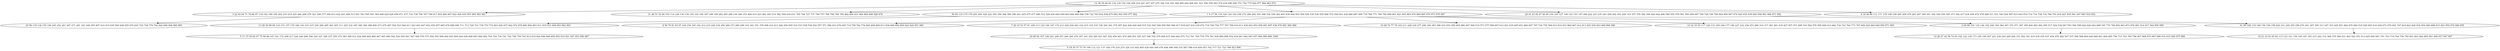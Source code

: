 digraph true_tree {
	"0" -> "1"
	"0" -> "2"
	"0" -> "3"
	"3" -> "4"
	"0" -> "5"
	"5" -> "6"
	"5" -> "7"
	"4" -> "8"
	"0" -> "9"
	"0" -> "10"
	"7" -> "11"
	"5" -> "12"
	"5" -> "13"
	"5" -> "14"
	"9" -> "15"
	"11" -> "16"
	"15" -> "17"
	"1" -> "18"
	"14" -> "19"
	"0" [label="12 38 39 40 60 134 139 152 164 208 216 241 247 257 275 326 334 342 366 409 444 468 491 521 556 558 563 574 634 680 694 751 752 775 829 877 884 963 972"];
	"1" [label="3 22 44 64 71 79 86 87 118 142 189 195 202 210 214 225 264 268 279 321 348 377 394 413 432 443 448 513 541 543 565 581 583 600 620 628 656 671 677 733 738 756 767 799 817 855 900 907 922 929 930 955 964 983 991"];
	"2" [label="31 46 51 52 84 103 114 128 130 138 145 163 184 187 188 198 282 295 298 330 360 374 400 416 423 481 493 514 582 594 616 631 705 708 727 737 740 757 788 789 794 795 802 804 831 864 866 908 928 978"];
	"3" [label="59 85 133 175 179 203 204 320 322 350 356 368 389 390 441 445 475 477 490 512 529 630 644 659 663 666 689 690 709 722 783 832 839 875 882 902 905 977 982"];
	"4" [label="13 28 36 89 94 110 151 157 170 180 191 233 237 254 280 285 304 305 311 325 332 345 380 384 388 406 473 479 487 504 523 564 611 623 641 647 652 654 657 665 678 688 696 711 713 720 731 739 753 772 803 826 837 842 872 878 886 894 903 911 919 931 949 954 962 993"];
	"5" [label="1 9 17 56 116 120 124 162 259 272 288 292 303 308 336 339 363 403 436 446 503 509 526 530 536 554 566 572 590 601 639 686 687 699 735 760 771 780 782 800 801 821 845 865 870 880 885 970 973 979 997"];
	"6" [label="8 50 70 81 93 97 104 154 165 192 212 219 220 234 250 266 273 289 299 316 343 351 378 408 410 411 426 450 505 516 533 538 539 542 557 571 580 633 676 695 710 758 762 774 805 808 809 813 836 869 892 909 924 926 951 969"];
	"7" [label="7 20 33 53 57 91 109 113 125 160 167 174 213 229 230 263 310 315 318 335 338 344 361 375 397 424 428 429 469 515 532 545 548 559 560 586 617 618 627 632 638 672 718 748 754 777 787 798 810 811 830 843 853 858 891 897 938 976 981 984 989"];
	"8" [label="5 11 15 54 62 67 75 90 99 147 161 172 200 217 226 246 296 306 324 327 328 337 359 372 383 398 412 422 460 462 466 467 485 489 502 520 550 561 567 569 570 575 592 593 596 602 603 609 624 636 668 683 684 692 704 724 730 741 742 746 759 793 812 818 824 846 848 856 893 910 921 927 953 956 987"];
	"9" [label="29 41 43 45 47 48 95 100 105 127 140 143 153 197 206 222 223 235 243 258 262 293 294 319 357 376 382 399 420 442 496 549 555 578 591 595 658 697 706 728 749 790 844 850 857 874 920 935 939 940 958 961 966 971 992"];
	"10" [label="4 34 49 66 111 171 178 190 199 205 209 278 283 287 300 301 302 349 358 365 373 392 417 434 458 472 478 488 511 531 540 544 597 615 643 670 714 716 726 732 766 791 814 827 835 841 847 883 918 952"];
	"11" [label="24 80 92 107 146 201 248 251 260 265 276 307 341 352 385 421 447 452 459 461 474 480 501 525 527 546 552 579 608 637 646 662 675 712 761 769 776 779 781 838 889 896 932 934 941 942 945 957 968 980 986 1000"];
	"12" [label="16 68 74 77 78 193 211 228 239 277 290 340 393 396 433 453 456 465 486 497 508 519 573 577 599 607 612 621 635 645 651 660 667 707 736 755 768 815 816 833 860 867 912 913 925 936 943 948 994 998"];
	"13" [label="10 32 35 55 117 126 131 149 166 177 186 227 232 236 253 286 314 317 381 401 418 427 457 471 499 510 562 576 585 606 614 682 734 743 764 773 797 806 825 840 849 859 871 965"];
	"14" [label="2 69 88 101 132 144 182 240 354 364 367 370 371 387 395 404 483 492 495 517 524 534 547 553 584 589 622 626 642 698 745 770 784 852 863 873 876 881 914 917 944 950 999"];
	"15" [label="61 98 108 119 148 150 156 158 224 231 249 255 256 270 291 297 309 313 347 353 425 451 464 470 484 518 528 605 610 629 673 679 691 747 819 822 828 834 854 890 898 915 923 959 974 990 995"];
	"16" [label="6 18 30 37 73 76 106 112 121 137 168 176 218 274 329 333 402 405 438 440 449 476 494 498 506 535 587 598 619 650 653 702 717 721 723 786 823 996"];
	"17" [label="19 21 23 63 65 82 115 123 141 159 169 181 183 215 242 312 369 379 386 431 463 522 551 613 625 669 681 701 703 719 744 750 765 851 861 862 895 901 906 937 947 967"];
	"18" [label="25 96 135 136 155 196 245 252 261 267 271 281 323 346 355 407 414 415 439 500 648 655 674 693 725 729 778 792 820 899 904 960 985"];
	"19" [label="14 26 27 42 58 72 83 102 122 129 173 185 194 207 221 238 244 269 284 331 362 391 419 430 435 437 454 455 482 507 537 568 588 604 640 649 661 664 685 700 715 763 785 796 807 868 879 887 888 916 933 946 975 988"];
}
